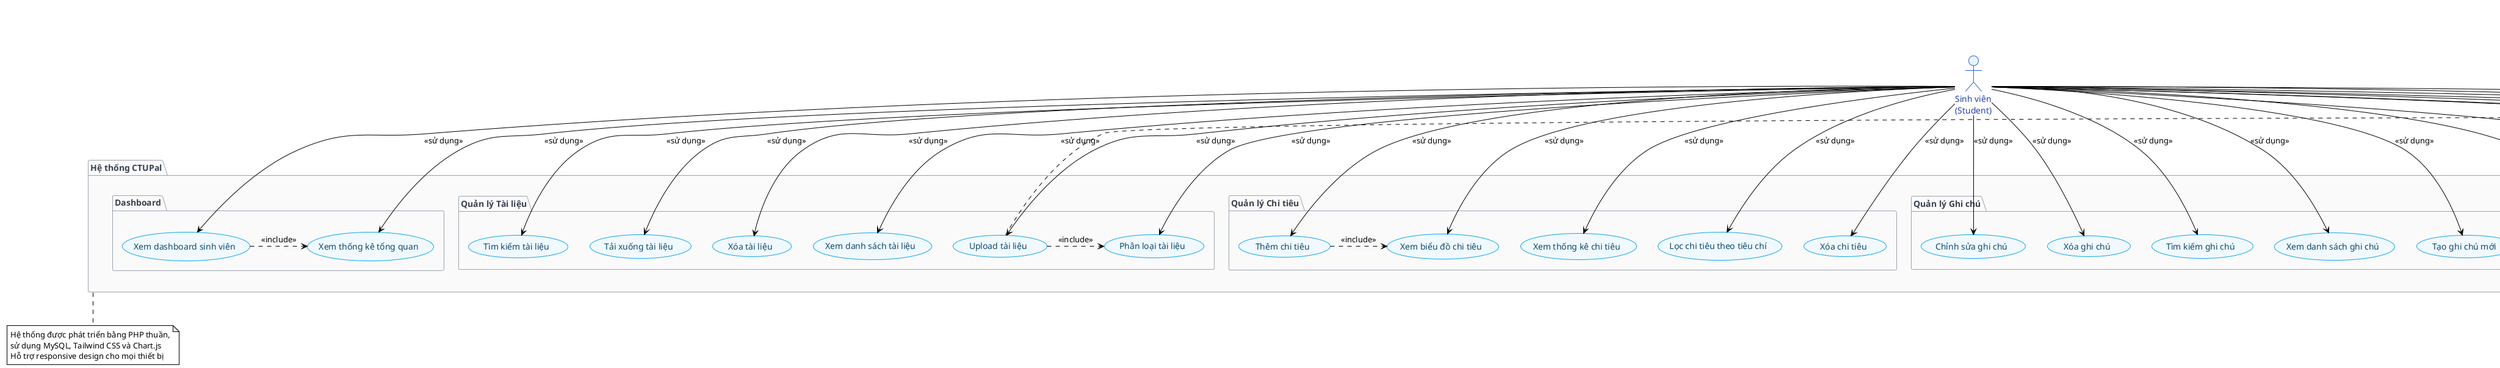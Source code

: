 @startuml CTUPal_Use_Case_Diagram
!theme plain
skinparam backgroundColor #FFFFFF
skinparam actor {
    BackgroundColor #E8F4FD
    BorderColor #2563EB
    FontColor #1E40AF
}
skinparam usecase {
    BackgroundColor #F0F9FF
    BorderColor #0EA5E9
    FontColor #0C4A6E
}
skinparam package {
    BackgroundColor #FAFAFA
    BorderColor #9CA3AF
    FontColor #374151
}

title Sơ đồ Use Case tổng quát - Hệ thống CTUPal\n(Ứng dụng quản lý sinh viên Đại học Cần Thơ)

' Định nghĩa actors
actor "Sinh viên\n(Student)" as Student
actor "Quản trị viên\n(Administrator)" as Admin

' Hệ thống CTUPal
package "Hệ thống CTUPal" {
    
    ' Nhóm chức năng xác thực và tài khoản
    package "Xác thực & Tài khoản" {
        usecase "Đăng ký tài khoản" as UC01
        usecase "Đăng nhập" as UC02
        usecase "Đăng xuất" as UC03
        usecase "Cập nhật thông tin cá nhân" as UC04
        usecase "Đổi mật khẩu" as UC05
    }
    
    ' Nhóm chức năng quản lý tài liệu
    package "Quản lý Tài liệu" {
        usecase "Upload tài liệu" as UC06
        usecase "Phân loại tài liệu" as UC07
        usecase "Tìm kiếm tài liệu" as UC08
        usecase "Tải xuống tài liệu" as UC09
        usecase "Xóa tài liệu" as UC10
        usecase "Xem danh sách tài liệu" as UC11
    }
    
    ' Nhóm chức năng quản lý chi tiêu
    package "Quản lý Chi tiêu" {
        usecase "Thêm chi tiêu" as UC12
        usecase "Xem thống kê chi tiêu" as UC13
        usecase "Lọc chi tiêu theo tiêu chí" as UC14
        usecase "Xóa chi tiêu" as UC15
        usecase "Xem biểu đồ chi tiêu" as UC16
    }
    
    ' Nhóm chức năng quản lý ghi chú
    package "Quản lý Ghi chú" {
        usecase "Tạo ghi chú mới" as UC17
        usecase "Chỉnh sửa ghi chú" as UC18
        usecase "Xóa ghi chú" as UC19
        usecase "Phân loại ghi chú" as UC20
        usecase "Tìm kiếm ghi chú" as UC21
        usecase "Xem danh sách ghi chú" as UC22
    }
    
    ' Nhóm chức năng lịch học
    package "Quản lý Lịch học" {
        usecase "Tích hợp Google Calendar" as UC23
        usecase "Xem lịch học" as UC24
        usecase "Quản lý sự kiện cá nhân" as UC25
    }
    
    ' Nhóm chức năng dashboard
    package "Dashboard" {
        usecase "Xem dashboard sinh viên" as UC26
        usecase "Xem thống kê tổng quan" as UC27
    }
    
    ' Nhóm chức năng quản trị hệ thống
    package "Quản trị Hệ thống" {
        usecase "Xem dashboard admin" as UC28
        usecase "Quản lý tài khoản người dùng" as UC29
        usecase "Thêm tài khoản sinh viên" as UC30
        usecase "Chỉnh sửa thông tin người dùng" as UC31
        usecase "Khóa/Mở khóa tài khoản" as UC32
        usecase "Xóa tài khoản" as UC33
        usecase "Tìm kiếm người dùng" as UC34
        usecase "Xem thống kê người dùng" as UC35
    }
}

' Mối quan hệ của Sinh viên
Student --> UC01 : <<sử dụng>>
Student --> UC02 : <<sử dụng>>
Student --> UC03 : <<sử dụng>>
Student --> UC04 : <<sử dụng>>
Student --> UC05 : <<sử dụng>>

Student --> UC06 : <<sử dụng>>
Student --> UC07 : <<sử dụng>>
Student --> UC08 : <<sử dụng>>
Student --> UC09 : <<sử dụng>>
Student --> UC10 : <<sử dụng>>
Student --> UC11 : <<sử dụng>>

Student --> UC12 : <<sử dụng>>
Student --> UC13 : <<sử dụng>>
Student --> UC14 : <<sử dụng>>
Student --> UC15 : <<sử dụng>>
Student --> UC16 : <<sử dụng>>

Student --> UC17 : <<sử dụng>>
Student --> UC18 : <<sử dụng>>
Student --> UC19 : <<sử dụng>>
Student --> UC20 : <<sử dụng>>
Student --> UC21 : <<sử dụng>>
Student --> UC22 : <<sử dụng>>

Student --> UC23 : <<sử dụng>>
Student --> UC24 : <<sử dụng>>
Student --> UC25 : <<sử dụng>>

Student --> UC26 : <<sử dụng>>
Student --> UC27 : <<sử dụng>>

' Mối quan hệ của Quản trị viên
Admin --> UC02 : <<sử dụng>>
Admin --> UC03 : <<sử dụng>>
Admin --> UC04 : <<sử dụng>>
Admin --> UC05 : <<sử dụng>>

Admin --> UC28 : <<sử dụng>>
Admin --> UC29 : <<sử dụng>>
Admin --> UC30 : <<sử dụng>>
Admin --> UC31 : <<sử dụng>>
Admin --> UC32 : <<sử dụng>>
Admin --> UC33 : <<sử dụng>>
Admin --> UC34 : <<sử dụng>>
Admin --> UC35 : <<sử dụng>>

' Mối quan hệ include và extend
UC06 .> UC07 : <<include>>
UC12 .> UC16 : <<include>>
UC17 .> UC20 : <<include>>
UC26 .> UC27 : <<include>>
UC28 .> UC35 : <<include>>
UC01 .> UC02 : <<extend>>

' Ghi chú về hệ thống
note right of UC01
  Chỉ chấp nhận email 
  sinh viên CTU
  (@student.ctu.edu.vn)
end note

note right of UC06
  Hỗ trợ nhiều định dạng:
  PDF, Word, Excel, 
  PowerPoint, hình ảnh
end note

note right of UC29
  Admin không thể truy cập
  dữ liệu cá nhân của sinh viên
  (tài liệu, chi tiêu, ghi chú)
end note

note bottom of "Hệ thống CTUPal"
  Hệ thống được phát triển bằng PHP thuần,
  sử dụng MySQL, Tailwind CSS và Chart.js
  Hỗ trợ responsive design cho mọi thiết bị
end note

@enduml
